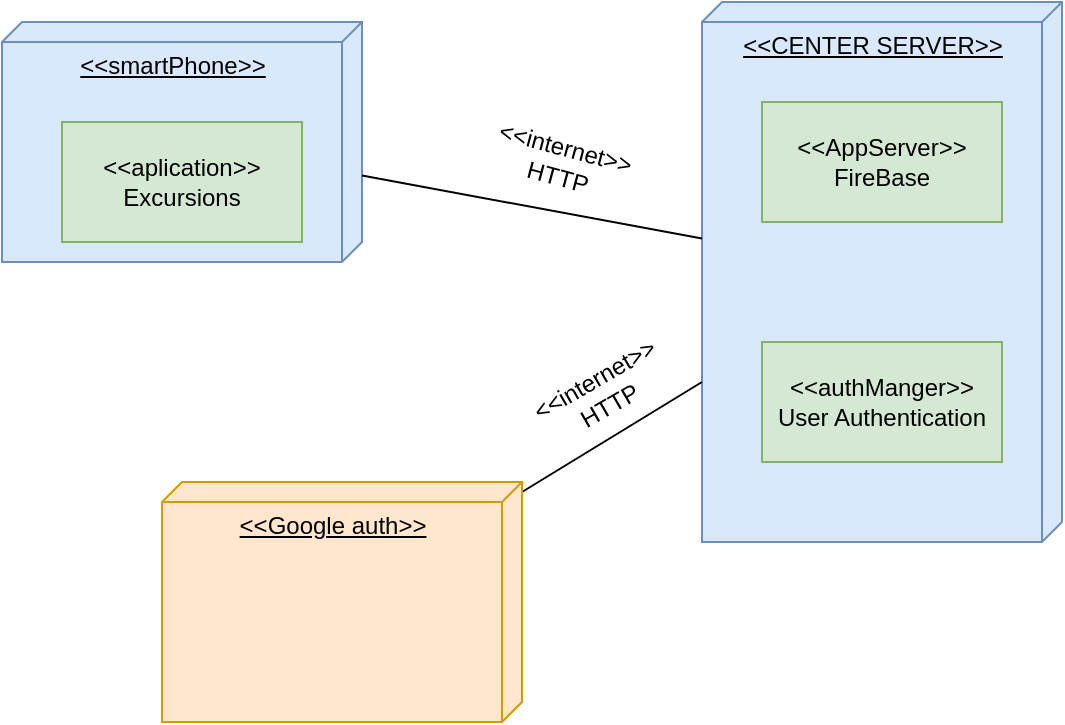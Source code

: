 <mxfile version="16.1.2" type="device"><diagram id="2Szq5oZjle2uvZmm-92n" name="‫עמוד-1‬"><mxGraphModel dx="868" dy="545" grid="1" gridSize="10" guides="1" tooltips="1" connect="1" arrows="1" fold="1" page="1" pageScale="1" pageWidth="827" pageHeight="1169" math="0" shadow="0"><root><mxCell id="0"/><mxCell id="1" parent="0"/><mxCell id="gb5BkkwUuynW2-sTLYZp-1" value="&amp;lt;&amp;lt;smartPhone&amp;gt;&amp;gt;" style="verticalAlign=top;align=center;spacingTop=8;spacingLeft=2;spacingRight=12;shape=cube;size=10;direction=south;fontStyle=4;html=1;fillColor=#dae8fc;strokeColor=#6c8ebf;" vertex="1" parent="1"><mxGeometry x="90" y="160" width="180" height="120" as="geometry"/></mxCell><mxCell id="gb5BkkwUuynW2-sTLYZp-2" value="&amp;lt;&amp;lt;aplication&amp;gt;&amp;gt;&lt;br&gt;Excursions" style="rounded=0;whiteSpace=wrap;html=1;fillColor=#d5e8d4;strokeColor=#82b366;" vertex="1" parent="1"><mxGeometry x="120" y="210" width="120" height="60" as="geometry"/></mxCell><mxCell id="gb5BkkwUuynW2-sTLYZp-3" value="&amp;lt;&amp;lt;CENTER SERVER&amp;gt;&amp;gt;" style="verticalAlign=top;align=center;spacingTop=8;spacingLeft=2;spacingRight=12;shape=cube;size=10;direction=south;fontStyle=4;html=1;fillColor=#dae8fc;strokeColor=#6c8ebf;" vertex="1" parent="1"><mxGeometry x="440" y="150" width="180" height="270" as="geometry"/></mxCell><mxCell id="gb5BkkwUuynW2-sTLYZp-4" value="&amp;lt;&amp;lt;AppServer&amp;gt;&amp;gt;&lt;br&gt;FireBase" style="rounded=0;whiteSpace=wrap;html=1;fillColor=#d5e8d4;strokeColor=#82b366;" vertex="1" parent="1"><mxGeometry x="470" y="200" width="120" height="60" as="geometry"/></mxCell><mxCell id="gb5BkkwUuynW2-sTLYZp-5" value="" style="endArrow=none;html=1;rounded=0;" edge="1" parent="1" source="gb5BkkwUuynW2-sTLYZp-1" target="gb5BkkwUuynW2-sTLYZp-3"><mxGeometry width="50" height="50" relative="1" as="geometry"><mxPoint x="390" y="290" as="sourcePoint"/><mxPoint x="440" y="240" as="targetPoint"/></mxGeometry></mxCell><mxCell id="gb5BkkwUuynW2-sTLYZp-6" value="&amp;lt;&amp;lt;internet&amp;gt;&amp;gt;&lt;br&gt;HTTP" style="text;html=1;strokeColor=none;fillColor=none;align=center;verticalAlign=middle;whiteSpace=wrap;rounded=0;rotation=15;" vertex="1" parent="1"><mxGeometry x="340" y="215" width="60" height="30" as="geometry"/></mxCell><mxCell id="gb5BkkwUuynW2-sTLYZp-7" value="" style="endArrow=none;html=1;rounded=0;" edge="1" parent="1" source="gb5BkkwUuynW2-sTLYZp-3" target="gb5BkkwUuynW2-sTLYZp-8"><mxGeometry width="50" height="50" relative="1" as="geometry"><mxPoint x="410" y="290" as="sourcePoint"/><mxPoint x="530" y="430" as="targetPoint"/></mxGeometry></mxCell><mxCell id="gb5BkkwUuynW2-sTLYZp-8" value="&amp;lt;&amp;lt;Google auth&amp;gt;&amp;gt;" style="verticalAlign=top;align=center;spacingTop=8;spacingLeft=2;spacingRight=12;shape=cube;size=10;direction=south;fontStyle=4;html=1;fillColor=#ffe6cc;strokeColor=#d79b00;" vertex="1" parent="1"><mxGeometry x="170" y="390" width="180" height="120" as="geometry"/></mxCell><mxCell id="gb5BkkwUuynW2-sTLYZp-9" value="&amp;lt;&amp;lt;internet&amp;gt;&amp;gt;&lt;br&gt;HTTP" style="text;html=1;strokeColor=none;fillColor=none;align=center;verticalAlign=middle;whiteSpace=wrap;rounded=0;rotation=-30;" vertex="1" parent="1"><mxGeometry x="360" y="330" width="60" height="30" as="geometry"/></mxCell><mxCell id="gb5BkkwUuynW2-sTLYZp-10" value="&amp;lt;&amp;lt;authManger&amp;gt;&amp;gt;&lt;br&gt;User Authentication" style="rounded=0;whiteSpace=wrap;html=1;fillColor=#d5e8d4;strokeColor=#82b366;" vertex="1" parent="1"><mxGeometry x="470" y="320" width="120" height="60" as="geometry"/></mxCell></root></mxGraphModel></diagram></mxfile>